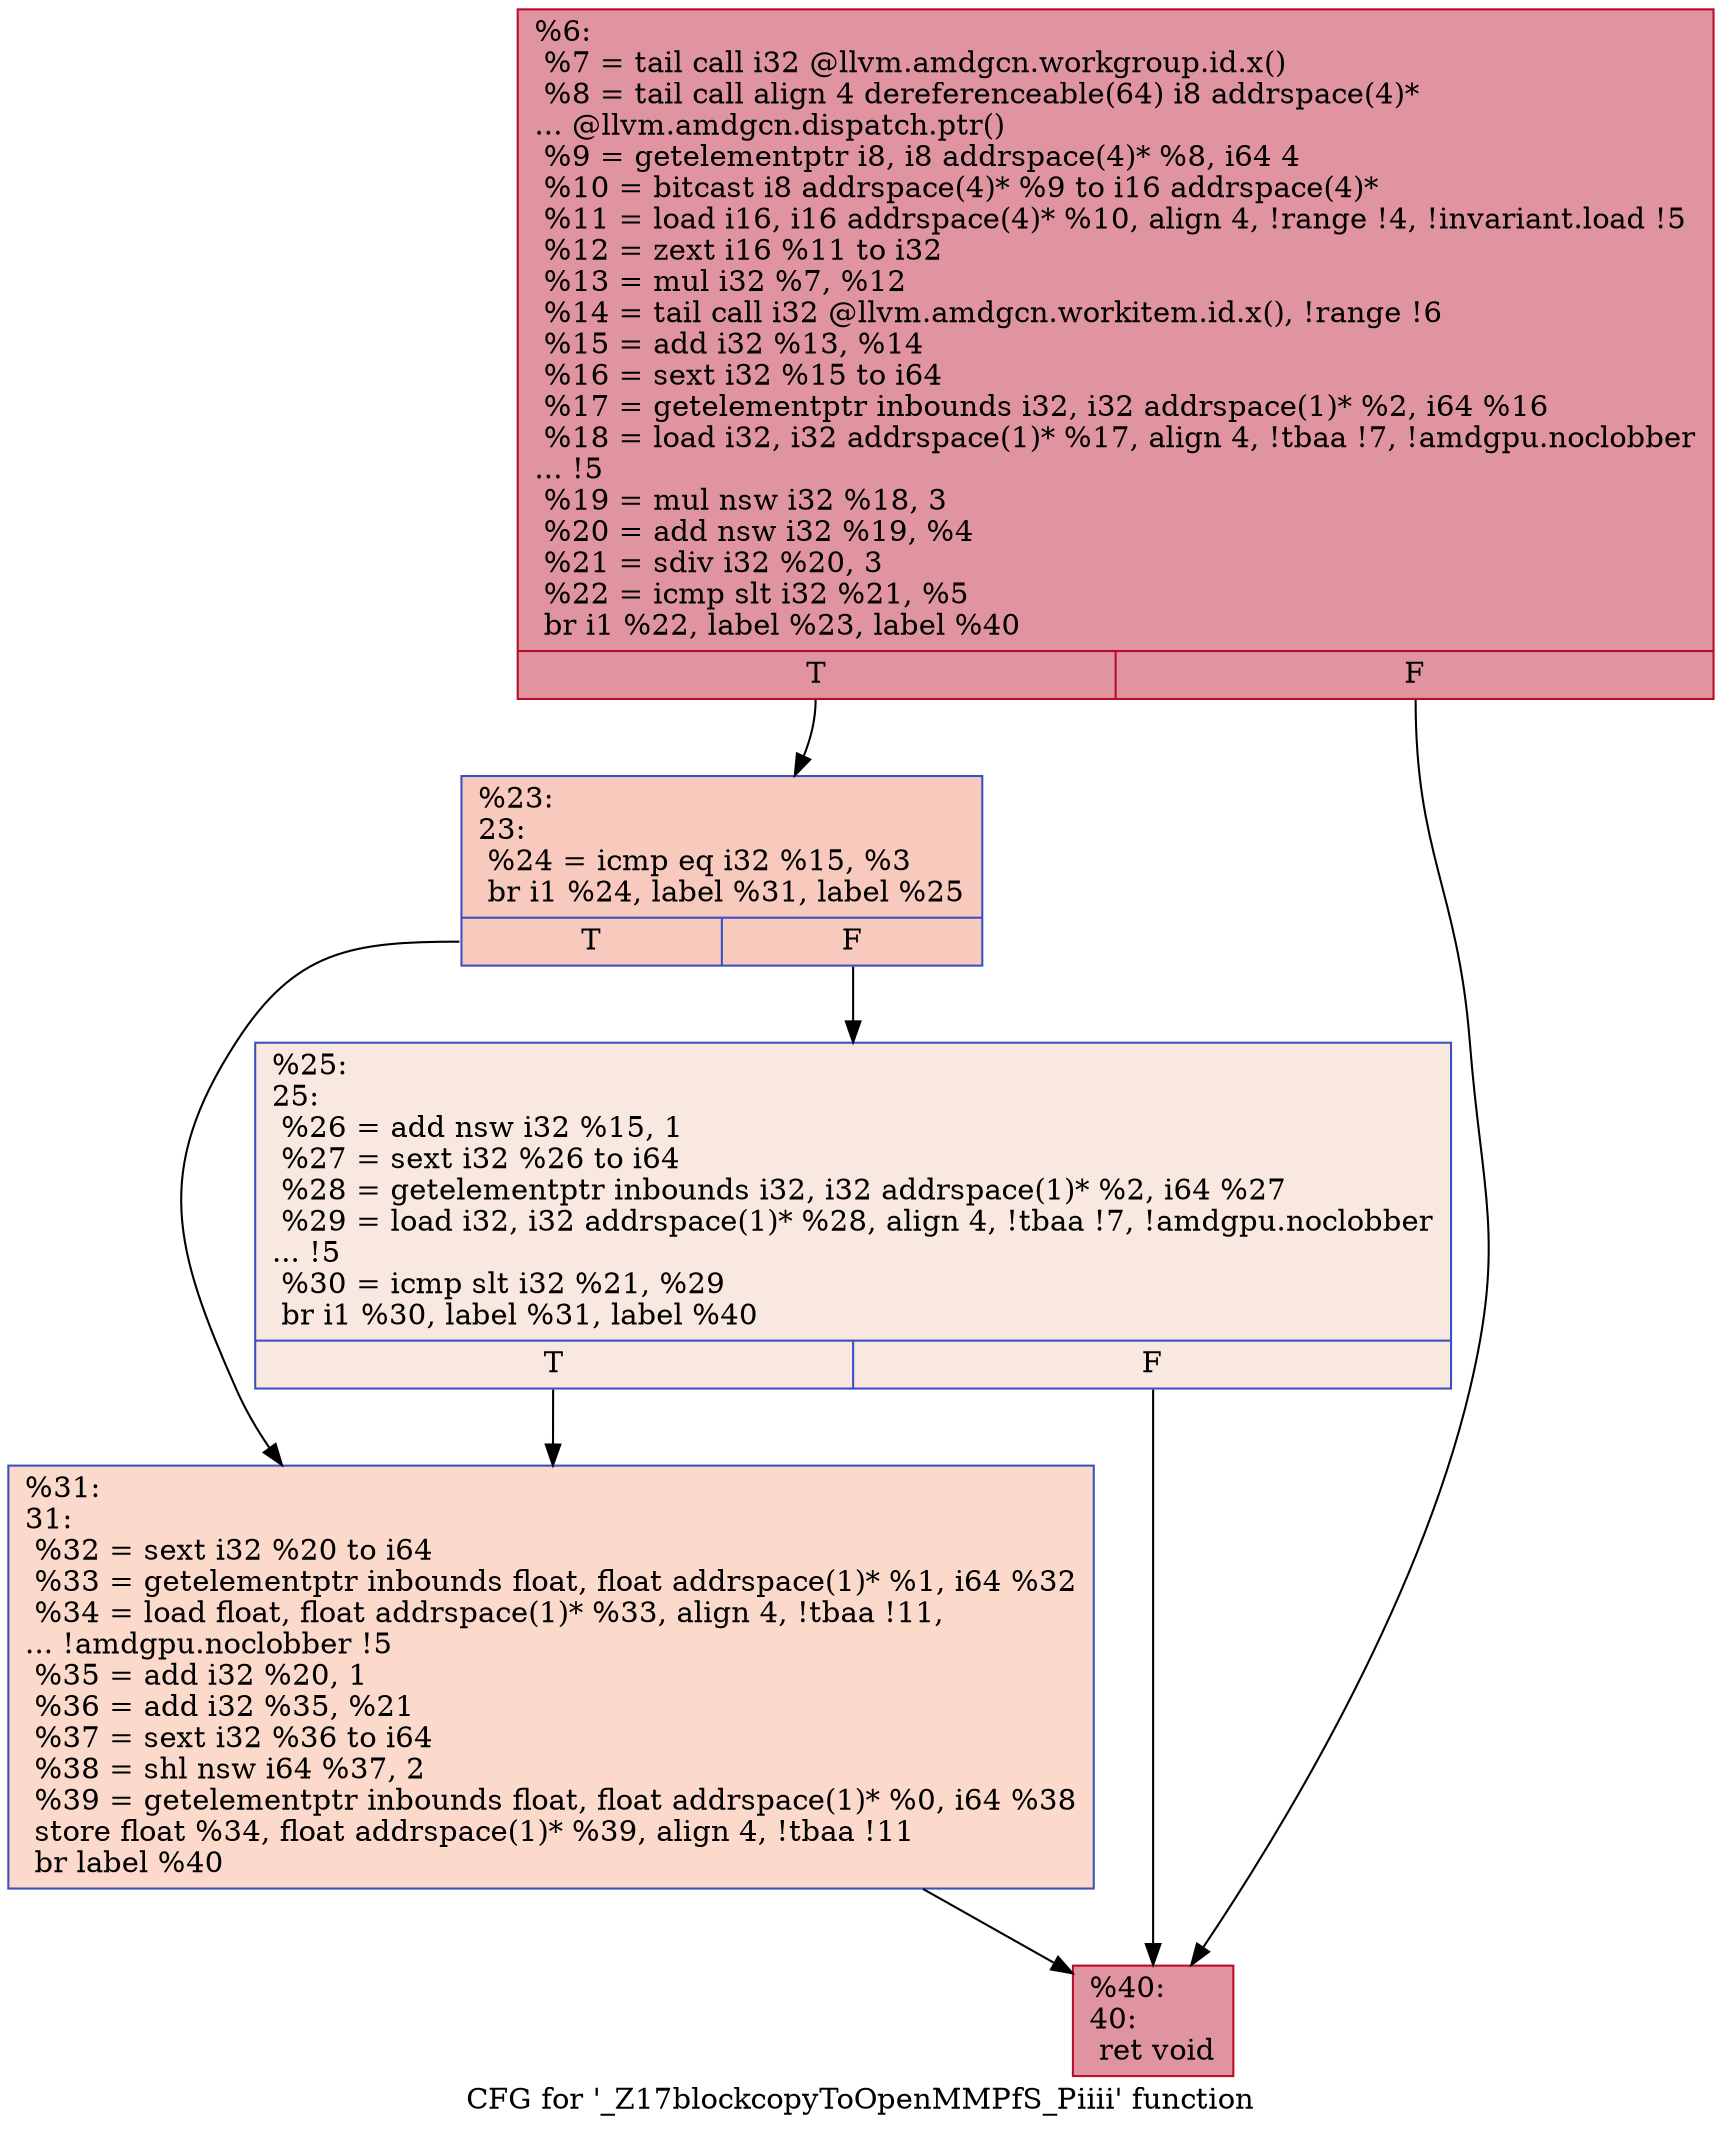 digraph "CFG for '_Z17blockcopyToOpenMMPfS_Piiii' function" {
	label="CFG for '_Z17blockcopyToOpenMMPfS_Piiii' function";

	Node0x4747480 [shape=record,color="#b70d28ff", style=filled, fillcolor="#b70d2870",label="{%6:\l  %7 = tail call i32 @llvm.amdgcn.workgroup.id.x()\l  %8 = tail call align 4 dereferenceable(64) i8 addrspace(4)*\l... @llvm.amdgcn.dispatch.ptr()\l  %9 = getelementptr i8, i8 addrspace(4)* %8, i64 4\l  %10 = bitcast i8 addrspace(4)* %9 to i16 addrspace(4)*\l  %11 = load i16, i16 addrspace(4)* %10, align 4, !range !4, !invariant.load !5\l  %12 = zext i16 %11 to i32\l  %13 = mul i32 %7, %12\l  %14 = tail call i32 @llvm.amdgcn.workitem.id.x(), !range !6\l  %15 = add i32 %13, %14\l  %16 = sext i32 %15 to i64\l  %17 = getelementptr inbounds i32, i32 addrspace(1)* %2, i64 %16\l  %18 = load i32, i32 addrspace(1)* %17, align 4, !tbaa !7, !amdgpu.noclobber\l... !5\l  %19 = mul nsw i32 %18, 3\l  %20 = add nsw i32 %19, %4\l  %21 = sdiv i32 %20, 3\l  %22 = icmp slt i32 %21, %5\l  br i1 %22, label %23, label %40\l|{<s0>T|<s1>F}}"];
	Node0x4747480:s0 -> Node0x4749ef0;
	Node0x4747480:s1 -> Node0x4749f80;
	Node0x4749ef0 [shape=record,color="#3d50c3ff", style=filled, fillcolor="#ef886b70",label="{%23:\l23:                                               \l  %24 = icmp eq i32 %15, %3\l  br i1 %24, label %31, label %25\l|{<s0>T|<s1>F}}"];
	Node0x4749ef0:s0 -> Node0x474a150;
	Node0x4749ef0:s1 -> Node0x474a1a0;
	Node0x474a1a0 [shape=record,color="#3d50c3ff", style=filled, fillcolor="#f1ccb870",label="{%25:\l25:                                               \l  %26 = add nsw i32 %15, 1\l  %27 = sext i32 %26 to i64\l  %28 = getelementptr inbounds i32, i32 addrspace(1)* %2, i64 %27\l  %29 = load i32, i32 addrspace(1)* %28, align 4, !tbaa !7, !amdgpu.noclobber\l... !5\l  %30 = icmp slt i32 %21, %29\l  br i1 %30, label %31, label %40\l|{<s0>T|<s1>F}}"];
	Node0x474a1a0:s0 -> Node0x474a150;
	Node0x474a1a0:s1 -> Node0x4749f80;
	Node0x474a150 [shape=record,color="#3d50c3ff", style=filled, fillcolor="#f7a88970",label="{%31:\l31:                                               \l  %32 = sext i32 %20 to i64\l  %33 = getelementptr inbounds float, float addrspace(1)* %1, i64 %32\l  %34 = load float, float addrspace(1)* %33, align 4, !tbaa !11,\l... !amdgpu.noclobber !5\l  %35 = add i32 %20, 1\l  %36 = add i32 %35, %21\l  %37 = sext i32 %36 to i64\l  %38 = shl nsw i64 %37, 2\l  %39 = getelementptr inbounds float, float addrspace(1)* %0, i64 %38\l  store float %34, float addrspace(1)* %39, align 4, !tbaa !11\l  br label %40\l}"];
	Node0x474a150 -> Node0x4749f80;
	Node0x4749f80 [shape=record,color="#b70d28ff", style=filled, fillcolor="#b70d2870",label="{%40:\l40:                                               \l  ret void\l}"];
}
